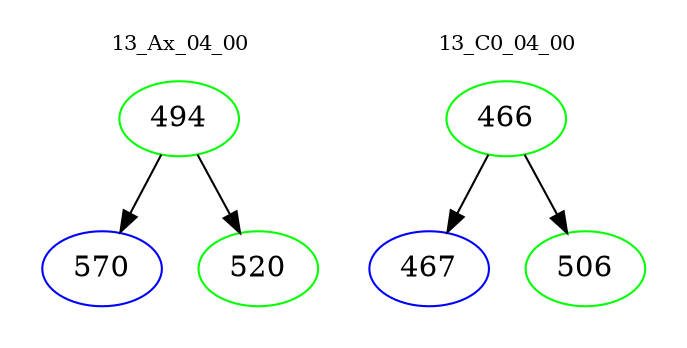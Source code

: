 digraph{
subgraph cluster_0 {
color = white
label = "13_Ax_04_00";
fontsize=10;
T0_494 [label="494", color="green"]
T0_494 -> T0_570 [color="black"]
T0_570 [label="570", color="blue"]
T0_494 -> T0_520 [color="black"]
T0_520 [label="520", color="green"]
}
subgraph cluster_1 {
color = white
label = "13_C0_04_00";
fontsize=10;
T1_466 [label="466", color="green"]
T1_466 -> T1_467 [color="black"]
T1_467 [label="467", color="blue"]
T1_466 -> T1_506 [color="black"]
T1_506 [label="506", color="green"]
}
}
